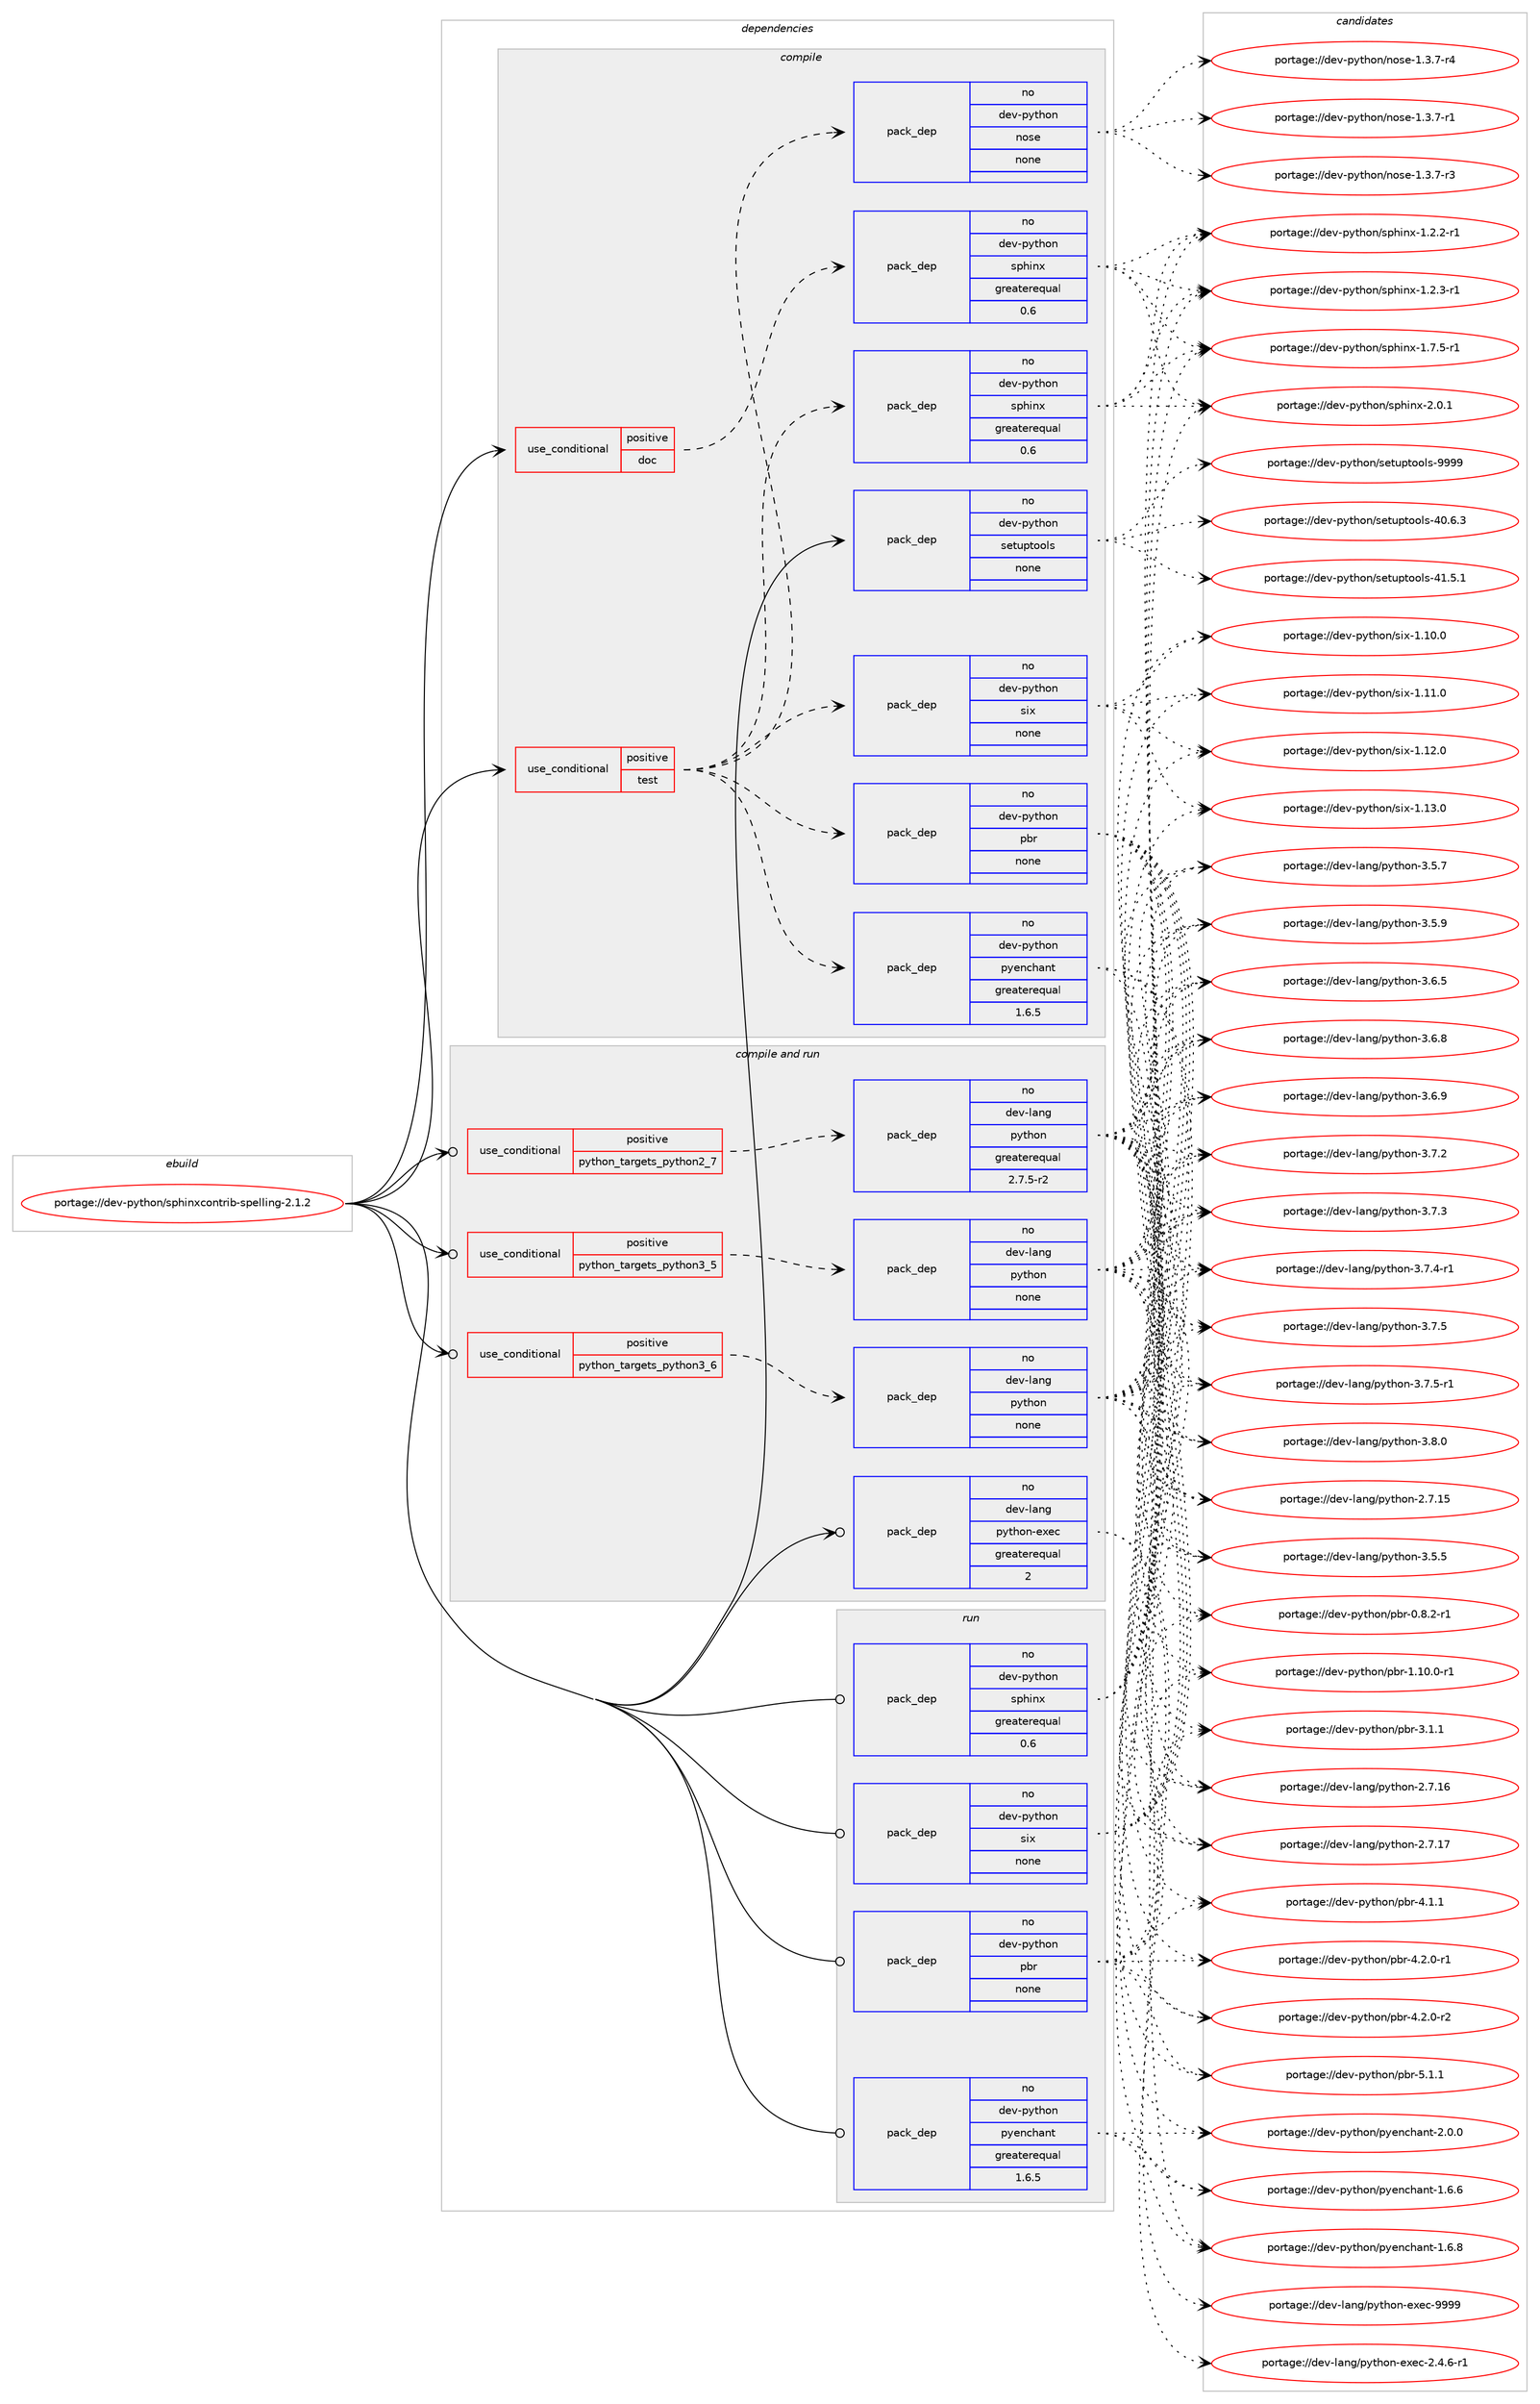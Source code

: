 digraph prolog {

# *************
# Graph options
# *************

newrank=true;
concentrate=true;
compound=true;
graph [rankdir=LR,fontname=Helvetica,fontsize=10,ranksep=1.5];#, ranksep=2.5, nodesep=0.2];
edge  [arrowhead=vee];
node  [fontname=Helvetica,fontsize=10];

# **********
# The ebuild
# **********

subgraph cluster_leftcol {
color=gray;
rank=same;
label=<<i>ebuild</i>>;
id [label="portage://dev-python/sphinxcontrib-spelling-2.1.2", color=red, width=4, href="../dev-python/sphinxcontrib-spelling-2.1.2.svg"];
}

# ****************
# The dependencies
# ****************

subgraph cluster_midcol {
color=gray;
label=<<i>dependencies</i>>;
subgraph cluster_compile {
fillcolor="#eeeeee";
style=filled;
label=<<i>compile</i>>;
subgraph cond39103 {
dependency173554 [label=<<TABLE BORDER="0" CELLBORDER="1" CELLSPACING="0" CELLPADDING="4"><TR><TD ROWSPAN="3" CELLPADDING="10">use_conditional</TD></TR><TR><TD>positive</TD></TR><TR><TD>doc</TD></TR></TABLE>>, shape=none, color=red];
subgraph pack131050 {
dependency173555 [label=<<TABLE BORDER="0" CELLBORDER="1" CELLSPACING="0" CELLPADDING="4" WIDTH="220"><TR><TD ROWSPAN="6" CELLPADDING="30">pack_dep</TD></TR><TR><TD WIDTH="110">no</TD></TR><TR><TD>dev-python</TD></TR><TR><TD>sphinx</TD></TR><TR><TD>greaterequal</TD></TR><TR><TD>0.6</TD></TR></TABLE>>, shape=none, color=blue];
}
dependency173554:e -> dependency173555:w [weight=20,style="dashed",arrowhead="vee"];
}
id:e -> dependency173554:w [weight=20,style="solid",arrowhead="vee"];
subgraph cond39104 {
dependency173556 [label=<<TABLE BORDER="0" CELLBORDER="1" CELLSPACING="0" CELLPADDING="4"><TR><TD ROWSPAN="3" CELLPADDING="10">use_conditional</TD></TR><TR><TD>positive</TD></TR><TR><TD>test</TD></TR></TABLE>>, shape=none, color=red];
subgraph pack131051 {
dependency173557 [label=<<TABLE BORDER="0" CELLBORDER="1" CELLSPACING="0" CELLPADDING="4" WIDTH="220"><TR><TD ROWSPAN="6" CELLPADDING="30">pack_dep</TD></TR><TR><TD WIDTH="110">no</TD></TR><TR><TD>dev-python</TD></TR><TR><TD>pbr</TD></TR><TR><TD>none</TD></TR><TR><TD></TD></TR></TABLE>>, shape=none, color=blue];
}
dependency173556:e -> dependency173557:w [weight=20,style="dashed",arrowhead="vee"];
subgraph pack131052 {
dependency173558 [label=<<TABLE BORDER="0" CELLBORDER="1" CELLSPACING="0" CELLPADDING="4" WIDTH="220"><TR><TD ROWSPAN="6" CELLPADDING="30">pack_dep</TD></TR><TR><TD WIDTH="110">no</TD></TR><TR><TD>dev-python</TD></TR><TR><TD>pyenchant</TD></TR><TR><TD>greaterequal</TD></TR><TR><TD>1.6.5</TD></TR></TABLE>>, shape=none, color=blue];
}
dependency173556:e -> dependency173558:w [weight=20,style="dashed",arrowhead="vee"];
subgraph pack131053 {
dependency173559 [label=<<TABLE BORDER="0" CELLBORDER="1" CELLSPACING="0" CELLPADDING="4" WIDTH="220"><TR><TD ROWSPAN="6" CELLPADDING="30">pack_dep</TD></TR><TR><TD WIDTH="110">no</TD></TR><TR><TD>dev-python</TD></TR><TR><TD>six</TD></TR><TR><TD>none</TD></TR><TR><TD></TD></TR></TABLE>>, shape=none, color=blue];
}
dependency173556:e -> dependency173559:w [weight=20,style="dashed",arrowhead="vee"];
subgraph pack131054 {
dependency173560 [label=<<TABLE BORDER="0" CELLBORDER="1" CELLSPACING="0" CELLPADDING="4" WIDTH="220"><TR><TD ROWSPAN="6" CELLPADDING="30">pack_dep</TD></TR><TR><TD WIDTH="110">no</TD></TR><TR><TD>dev-python</TD></TR><TR><TD>sphinx</TD></TR><TR><TD>greaterequal</TD></TR><TR><TD>0.6</TD></TR></TABLE>>, shape=none, color=blue];
}
dependency173556:e -> dependency173560:w [weight=20,style="dashed",arrowhead="vee"];
subgraph pack131055 {
dependency173561 [label=<<TABLE BORDER="0" CELLBORDER="1" CELLSPACING="0" CELLPADDING="4" WIDTH="220"><TR><TD ROWSPAN="6" CELLPADDING="30">pack_dep</TD></TR><TR><TD WIDTH="110">no</TD></TR><TR><TD>dev-python</TD></TR><TR><TD>nose</TD></TR><TR><TD>none</TD></TR><TR><TD></TD></TR></TABLE>>, shape=none, color=blue];
}
dependency173556:e -> dependency173561:w [weight=20,style="dashed",arrowhead="vee"];
}
id:e -> dependency173556:w [weight=20,style="solid",arrowhead="vee"];
subgraph pack131056 {
dependency173562 [label=<<TABLE BORDER="0" CELLBORDER="1" CELLSPACING="0" CELLPADDING="4" WIDTH="220"><TR><TD ROWSPAN="6" CELLPADDING="30">pack_dep</TD></TR><TR><TD WIDTH="110">no</TD></TR><TR><TD>dev-python</TD></TR><TR><TD>setuptools</TD></TR><TR><TD>none</TD></TR><TR><TD></TD></TR></TABLE>>, shape=none, color=blue];
}
id:e -> dependency173562:w [weight=20,style="solid",arrowhead="vee"];
}
subgraph cluster_compileandrun {
fillcolor="#eeeeee";
style=filled;
label=<<i>compile and run</i>>;
subgraph cond39105 {
dependency173563 [label=<<TABLE BORDER="0" CELLBORDER="1" CELLSPACING="0" CELLPADDING="4"><TR><TD ROWSPAN="3" CELLPADDING="10">use_conditional</TD></TR><TR><TD>positive</TD></TR><TR><TD>python_targets_python2_7</TD></TR></TABLE>>, shape=none, color=red];
subgraph pack131057 {
dependency173564 [label=<<TABLE BORDER="0" CELLBORDER="1" CELLSPACING="0" CELLPADDING="4" WIDTH="220"><TR><TD ROWSPAN="6" CELLPADDING="30">pack_dep</TD></TR><TR><TD WIDTH="110">no</TD></TR><TR><TD>dev-lang</TD></TR><TR><TD>python</TD></TR><TR><TD>greaterequal</TD></TR><TR><TD>2.7.5-r2</TD></TR></TABLE>>, shape=none, color=blue];
}
dependency173563:e -> dependency173564:w [weight=20,style="dashed",arrowhead="vee"];
}
id:e -> dependency173563:w [weight=20,style="solid",arrowhead="odotvee"];
subgraph cond39106 {
dependency173565 [label=<<TABLE BORDER="0" CELLBORDER="1" CELLSPACING="0" CELLPADDING="4"><TR><TD ROWSPAN="3" CELLPADDING="10">use_conditional</TD></TR><TR><TD>positive</TD></TR><TR><TD>python_targets_python3_5</TD></TR></TABLE>>, shape=none, color=red];
subgraph pack131058 {
dependency173566 [label=<<TABLE BORDER="0" CELLBORDER="1" CELLSPACING="0" CELLPADDING="4" WIDTH="220"><TR><TD ROWSPAN="6" CELLPADDING="30">pack_dep</TD></TR><TR><TD WIDTH="110">no</TD></TR><TR><TD>dev-lang</TD></TR><TR><TD>python</TD></TR><TR><TD>none</TD></TR><TR><TD></TD></TR></TABLE>>, shape=none, color=blue];
}
dependency173565:e -> dependency173566:w [weight=20,style="dashed",arrowhead="vee"];
}
id:e -> dependency173565:w [weight=20,style="solid",arrowhead="odotvee"];
subgraph cond39107 {
dependency173567 [label=<<TABLE BORDER="0" CELLBORDER="1" CELLSPACING="0" CELLPADDING="4"><TR><TD ROWSPAN="3" CELLPADDING="10">use_conditional</TD></TR><TR><TD>positive</TD></TR><TR><TD>python_targets_python3_6</TD></TR></TABLE>>, shape=none, color=red];
subgraph pack131059 {
dependency173568 [label=<<TABLE BORDER="0" CELLBORDER="1" CELLSPACING="0" CELLPADDING="4" WIDTH="220"><TR><TD ROWSPAN="6" CELLPADDING="30">pack_dep</TD></TR><TR><TD WIDTH="110">no</TD></TR><TR><TD>dev-lang</TD></TR><TR><TD>python</TD></TR><TR><TD>none</TD></TR><TR><TD></TD></TR></TABLE>>, shape=none, color=blue];
}
dependency173567:e -> dependency173568:w [weight=20,style="dashed",arrowhead="vee"];
}
id:e -> dependency173567:w [weight=20,style="solid",arrowhead="odotvee"];
subgraph pack131060 {
dependency173569 [label=<<TABLE BORDER="0" CELLBORDER="1" CELLSPACING="0" CELLPADDING="4" WIDTH="220"><TR><TD ROWSPAN="6" CELLPADDING="30">pack_dep</TD></TR><TR><TD WIDTH="110">no</TD></TR><TR><TD>dev-lang</TD></TR><TR><TD>python-exec</TD></TR><TR><TD>greaterequal</TD></TR><TR><TD>2</TD></TR></TABLE>>, shape=none, color=blue];
}
id:e -> dependency173569:w [weight=20,style="solid",arrowhead="odotvee"];
}
subgraph cluster_run {
fillcolor="#eeeeee";
style=filled;
label=<<i>run</i>>;
subgraph pack131061 {
dependency173570 [label=<<TABLE BORDER="0" CELLBORDER="1" CELLSPACING="0" CELLPADDING="4" WIDTH="220"><TR><TD ROWSPAN="6" CELLPADDING="30">pack_dep</TD></TR><TR><TD WIDTH="110">no</TD></TR><TR><TD>dev-python</TD></TR><TR><TD>pbr</TD></TR><TR><TD>none</TD></TR><TR><TD></TD></TR></TABLE>>, shape=none, color=blue];
}
id:e -> dependency173570:w [weight=20,style="solid",arrowhead="odot"];
subgraph pack131062 {
dependency173571 [label=<<TABLE BORDER="0" CELLBORDER="1" CELLSPACING="0" CELLPADDING="4" WIDTH="220"><TR><TD ROWSPAN="6" CELLPADDING="30">pack_dep</TD></TR><TR><TD WIDTH="110">no</TD></TR><TR><TD>dev-python</TD></TR><TR><TD>pyenchant</TD></TR><TR><TD>greaterequal</TD></TR><TR><TD>1.6.5</TD></TR></TABLE>>, shape=none, color=blue];
}
id:e -> dependency173571:w [weight=20,style="solid",arrowhead="odot"];
subgraph pack131063 {
dependency173572 [label=<<TABLE BORDER="0" CELLBORDER="1" CELLSPACING="0" CELLPADDING="4" WIDTH="220"><TR><TD ROWSPAN="6" CELLPADDING="30">pack_dep</TD></TR><TR><TD WIDTH="110">no</TD></TR><TR><TD>dev-python</TD></TR><TR><TD>six</TD></TR><TR><TD>none</TD></TR><TR><TD></TD></TR></TABLE>>, shape=none, color=blue];
}
id:e -> dependency173572:w [weight=20,style="solid",arrowhead="odot"];
subgraph pack131064 {
dependency173573 [label=<<TABLE BORDER="0" CELLBORDER="1" CELLSPACING="0" CELLPADDING="4" WIDTH="220"><TR><TD ROWSPAN="6" CELLPADDING="30">pack_dep</TD></TR><TR><TD WIDTH="110">no</TD></TR><TR><TD>dev-python</TD></TR><TR><TD>sphinx</TD></TR><TR><TD>greaterequal</TD></TR><TR><TD>0.6</TD></TR></TABLE>>, shape=none, color=blue];
}
id:e -> dependency173573:w [weight=20,style="solid",arrowhead="odot"];
}
}

# **************
# The candidates
# **************

subgraph cluster_choices {
rank=same;
color=gray;
label=<<i>candidates</i>>;

subgraph choice131050 {
color=black;
nodesep=1;
choiceportage10010111845112121116104111110471151121041051101204549465046504511449 [label="portage://dev-python/sphinx-1.2.2-r1", color=red, width=4,href="../dev-python/sphinx-1.2.2-r1.svg"];
choiceportage10010111845112121116104111110471151121041051101204549465046514511449 [label="portage://dev-python/sphinx-1.2.3-r1", color=red, width=4,href="../dev-python/sphinx-1.2.3-r1.svg"];
choiceportage10010111845112121116104111110471151121041051101204549465546534511449 [label="portage://dev-python/sphinx-1.7.5-r1", color=red, width=4,href="../dev-python/sphinx-1.7.5-r1.svg"];
choiceportage1001011184511212111610411111047115112104105110120455046484649 [label="portage://dev-python/sphinx-2.0.1", color=red, width=4,href="../dev-python/sphinx-2.0.1.svg"];
dependency173555:e -> choiceportage10010111845112121116104111110471151121041051101204549465046504511449:w [style=dotted,weight="100"];
dependency173555:e -> choiceportage10010111845112121116104111110471151121041051101204549465046514511449:w [style=dotted,weight="100"];
dependency173555:e -> choiceportage10010111845112121116104111110471151121041051101204549465546534511449:w [style=dotted,weight="100"];
dependency173555:e -> choiceportage1001011184511212111610411111047115112104105110120455046484649:w [style=dotted,weight="100"];
}
subgraph choice131051 {
color=black;
nodesep=1;
choiceportage1001011184511212111610411111047112981144548465646504511449 [label="portage://dev-python/pbr-0.8.2-r1", color=red, width=4,href="../dev-python/pbr-0.8.2-r1.svg"];
choiceportage100101118451121211161041111104711298114454946494846484511449 [label="portage://dev-python/pbr-1.10.0-r1", color=red, width=4,href="../dev-python/pbr-1.10.0-r1.svg"];
choiceportage100101118451121211161041111104711298114455146494649 [label="portage://dev-python/pbr-3.1.1", color=red, width=4,href="../dev-python/pbr-3.1.1.svg"];
choiceportage100101118451121211161041111104711298114455246494649 [label="portage://dev-python/pbr-4.1.1", color=red, width=4,href="../dev-python/pbr-4.1.1.svg"];
choiceportage1001011184511212111610411111047112981144552465046484511449 [label="portage://dev-python/pbr-4.2.0-r1", color=red, width=4,href="../dev-python/pbr-4.2.0-r1.svg"];
choiceportage1001011184511212111610411111047112981144552465046484511450 [label="portage://dev-python/pbr-4.2.0-r2", color=red, width=4,href="../dev-python/pbr-4.2.0-r2.svg"];
choiceportage100101118451121211161041111104711298114455346494649 [label="portage://dev-python/pbr-5.1.1", color=red, width=4,href="../dev-python/pbr-5.1.1.svg"];
dependency173557:e -> choiceportage1001011184511212111610411111047112981144548465646504511449:w [style=dotted,weight="100"];
dependency173557:e -> choiceportage100101118451121211161041111104711298114454946494846484511449:w [style=dotted,weight="100"];
dependency173557:e -> choiceportage100101118451121211161041111104711298114455146494649:w [style=dotted,weight="100"];
dependency173557:e -> choiceportage100101118451121211161041111104711298114455246494649:w [style=dotted,weight="100"];
dependency173557:e -> choiceportage1001011184511212111610411111047112981144552465046484511449:w [style=dotted,weight="100"];
dependency173557:e -> choiceportage1001011184511212111610411111047112981144552465046484511450:w [style=dotted,weight="100"];
dependency173557:e -> choiceportage100101118451121211161041111104711298114455346494649:w [style=dotted,weight="100"];
}
subgraph choice131052 {
color=black;
nodesep=1;
choiceportage10010111845112121116104111110471121211011109910497110116454946544654 [label="portage://dev-python/pyenchant-1.6.6", color=red, width=4,href="../dev-python/pyenchant-1.6.6.svg"];
choiceportage10010111845112121116104111110471121211011109910497110116454946544656 [label="portage://dev-python/pyenchant-1.6.8", color=red, width=4,href="../dev-python/pyenchant-1.6.8.svg"];
choiceportage10010111845112121116104111110471121211011109910497110116455046484648 [label="portage://dev-python/pyenchant-2.0.0", color=red, width=4,href="../dev-python/pyenchant-2.0.0.svg"];
dependency173558:e -> choiceportage10010111845112121116104111110471121211011109910497110116454946544654:w [style=dotted,weight="100"];
dependency173558:e -> choiceportage10010111845112121116104111110471121211011109910497110116454946544656:w [style=dotted,weight="100"];
dependency173558:e -> choiceportage10010111845112121116104111110471121211011109910497110116455046484648:w [style=dotted,weight="100"];
}
subgraph choice131053 {
color=black;
nodesep=1;
choiceportage100101118451121211161041111104711510512045494649484648 [label="portage://dev-python/six-1.10.0", color=red, width=4,href="../dev-python/six-1.10.0.svg"];
choiceportage100101118451121211161041111104711510512045494649494648 [label="portage://dev-python/six-1.11.0", color=red, width=4,href="../dev-python/six-1.11.0.svg"];
choiceportage100101118451121211161041111104711510512045494649504648 [label="portage://dev-python/six-1.12.0", color=red, width=4,href="../dev-python/six-1.12.0.svg"];
choiceportage100101118451121211161041111104711510512045494649514648 [label="portage://dev-python/six-1.13.0", color=red, width=4,href="../dev-python/six-1.13.0.svg"];
dependency173559:e -> choiceportage100101118451121211161041111104711510512045494649484648:w [style=dotted,weight="100"];
dependency173559:e -> choiceportage100101118451121211161041111104711510512045494649494648:w [style=dotted,weight="100"];
dependency173559:e -> choiceportage100101118451121211161041111104711510512045494649504648:w [style=dotted,weight="100"];
dependency173559:e -> choiceportage100101118451121211161041111104711510512045494649514648:w [style=dotted,weight="100"];
}
subgraph choice131054 {
color=black;
nodesep=1;
choiceportage10010111845112121116104111110471151121041051101204549465046504511449 [label="portage://dev-python/sphinx-1.2.2-r1", color=red, width=4,href="../dev-python/sphinx-1.2.2-r1.svg"];
choiceportage10010111845112121116104111110471151121041051101204549465046514511449 [label="portage://dev-python/sphinx-1.2.3-r1", color=red, width=4,href="../dev-python/sphinx-1.2.3-r1.svg"];
choiceportage10010111845112121116104111110471151121041051101204549465546534511449 [label="portage://dev-python/sphinx-1.7.5-r1", color=red, width=4,href="../dev-python/sphinx-1.7.5-r1.svg"];
choiceportage1001011184511212111610411111047115112104105110120455046484649 [label="portage://dev-python/sphinx-2.0.1", color=red, width=4,href="../dev-python/sphinx-2.0.1.svg"];
dependency173560:e -> choiceportage10010111845112121116104111110471151121041051101204549465046504511449:w [style=dotted,weight="100"];
dependency173560:e -> choiceportage10010111845112121116104111110471151121041051101204549465046514511449:w [style=dotted,weight="100"];
dependency173560:e -> choiceportage10010111845112121116104111110471151121041051101204549465546534511449:w [style=dotted,weight="100"];
dependency173560:e -> choiceportage1001011184511212111610411111047115112104105110120455046484649:w [style=dotted,weight="100"];
}
subgraph choice131055 {
color=black;
nodesep=1;
choiceportage10010111845112121116104111110471101111151014549465146554511449 [label="portage://dev-python/nose-1.3.7-r1", color=red, width=4,href="../dev-python/nose-1.3.7-r1.svg"];
choiceportage10010111845112121116104111110471101111151014549465146554511451 [label="portage://dev-python/nose-1.3.7-r3", color=red, width=4,href="../dev-python/nose-1.3.7-r3.svg"];
choiceportage10010111845112121116104111110471101111151014549465146554511452 [label="portage://dev-python/nose-1.3.7-r4", color=red, width=4,href="../dev-python/nose-1.3.7-r4.svg"];
dependency173561:e -> choiceportage10010111845112121116104111110471101111151014549465146554511449:w [style=dotted,weight="100"];
dependency173561:e -> choiceportage10010111845112121116104111110471101111151014549465146554511451:w [style=dotted,weight="100"];
dependency173561:e -> choiceportage10010111845112121116104111110471101111151014549465146554511452:w [style=dotted,weight="100"];
}
subgraph choice131056 {
color=black;
nodesep=1;
choiceportage100101118451121211161041111104711510111611711211611111110811545524846544651 [label="portage://dev-python/setuptools-40.6.3", color=red, width=4,href="../dev-python/setuptools-40.6.3.svg"];
choiceportage100101118451121211161041111104711510111611711211611111110811545524946534649 [label="portage://dev-python/setuptools-41.5.1", color=red, width=4,href="../dev-python/setuptools-41.5.1.svg"];
choiceportage10010111845112121116104111110471151011161171121161111111081154557575757 [label="portage://dev-python/setuptools-9999", color=red, width=4,href="../dev-python/setuptools-9999.svg"];
dependency173562:e -> choiceportage100101118451121211161041111104711510111611711211611111110811545524846544651:w [style=dotted,weight="100"];
dependency173562:e -> choiceportage100101118451121211161041111104711510111611711211611111110811545524946534649:w [style=dotted,weight="100"];
dependency173562:e -> choiceportage10010111845112121116104111110471151011161171121161111111081154557575757:w [style=dotted,weight="100"];
}
subgraph choice131057 {
color=black;
nodesep=1;
choiceportage10010111845108971101034711212111610411111045504655464953 [label="portage://dev-lang/python-2.7.15", color=red, width=4,href="../dev-lang/python-2.7.15.svg"];
choiceportage10010111845108971101034711212111610411111045504655464954 [label="portage://dev-lang/python-2.7.16", color=red, width=4,href="../dev-lang/python-2.7.16.svg"];
choiceportage10010111845108971101034711212111610411111045504655464955 [label="portage://dev-lang/python-2.7.17", color=red, width=4,href="../dev-lang/python-2.7.17.svg"];
choiceportage100101118451089711010347112121116104111110455146534653 [label="portage://dev-lang/python-3.5.5", color=red, width=4,href="../dev-lang/python-3.5.5.svg"];
choiceportage100101118451089711010347112121116104111110455146534655 [label="portage://dev-lang/python-3.5.7", color=red, width=4,href="../dev-lang/python-3.5.7.svg"];
choiceportage100101118451089711010347112121116104111110455146534657 [label="portage://dev-lang/python-3.5.9", color=red, width=4,href="../dev-lang/python-3.5.9.svg"];
choiceportage100101118451089711010347112121116104111110455146544653 [label="portage://dev-lang/python-3.6.5", color=red, width=4,href="../dev-lang/python-3.6.5.svg"];
choiceportage100101118451089711010347112121116104111110455146544656 [label="portage://dev-lang/python-3.6.8", color=red, width=4,href="../dev-lang/python-3.6.8.svg"];
choiceportage100101118451089711010347112121116104111110455146544657 [label="portage://dev-lang/python-3.6.9", color=red, width=4,href="../dev-lang/python-3.6.9.svg"];
choiceportage100101118451089711010347112121116104111110455146554650 [label="portage://dev-lang/python-3.7.2", color=red, width=4,href="../dev-lang/python-3.7.2.svg"];
choiceportage100101118451089711010347112121116104111110455146554651 [label="portage://dev-lang/python-3.7.3", color=red, width=4,href="../dev-lang/python-3.7.3.svg"];
choiceportage1001011184510897110103471121211161041111104551465546524511449 [label="portage://dev-lang/python-3.7.4-r1", color=red, width=4,href="../dev-lang/python-3.7.4-r1.svg"];
choiceportage100101118451089711010347112121116104111110455146554653 [label="portage://dev-lang/python-3.7.5", color=red, width=4,href="../dev-lang/python-3.7.5.svg"];
choiceportage1001011184510897110103471121211161041111104551465546534511449 [label="portage://dev-lang/python-3.7.5-r1", color=red, width=4,href="../dev-lang/python-3.7.5-r1.svg"];
choiceportage100101118451089711010347112121116104111110455146564648 [label="portage://dev-lang/python-3.8.0", color=red, width=4,href="../dev-lang/python-3.8.0.svg"];
dependency173564:e -> choiceportage10010111845108971101034711212111610411111045504655464953:w [style=dotted,weight="100"];
dependency173564:e -> choiceportage10010111845108971101034711212111610411111045504655464954:w [style=dotted,weight="100"];
dependency173564:e -> choiceportage10010111845108971101034711212111610411111045504655464955:w [style=dotted,weight="100"];
dependency173564:e -> choiceportage100101118451089711010347112121116104111110455146534653:w [style=dotted,weight="100"];
dependency173564:e -> choiceportage100101118451089711010347112121116104111110455146534655:w [style=dotted,weight="100"];
dependency173564:e -> choiceportage100101118451089711010347112121116104111110455146534657:w [style=dotted,weight="100"];
dependency173564:e -> choiceportage100101118451089711010347112121116104111110455146544653:w [style=dotted,weight="100"];
dependency173564:e -> choiceportage100101118451089711010347112121116104111110455146544656:w [style=dotted,weight="100"];
dependency173564:e -> choiceportage100101118451089711010347112121116104111110455146544657:w [style=dotted,weight="100"];
dependency173564:e -> choiceportage100101118451089711010347112121116104111110455146554650:w [style=dotted,weight="100"];
dependency173564:e -> choiceportage100101118451089711010347112121116104111110455146554651:w [style=dotted,weight="100"];
dependency173564:e -> choiceportage1001011184510897110103471121211161041111104551465546524511449:w [style=dotted,weight="100"];
dependency173564:e -> choiceportage100101118451089711010347112121116104111110455146554653:w [style=dotted,weight="100"];
dependency173564:e -> choiceportage1001011184510897110103471121211161041111104551465546534511449:w [style=dotted,weight="100"];
dependency173564:e -> choiceportage100101118451089711010347112121116104111110455146564648:w [style=dotted,weight="100"];
}
subgraph choice131058 {
color=black;
nodesep=1;
choiceportage10010111845108971101034711212111610411111045504655464953 [label="portage://dev-lang/python-2.7.15", color=red, width=4,href="../dev-lang/python-2.7.15.svg"];
choiceportage10010111845108971101034711212111610411111045504655464954 [label="portage://dev-lang/python-2.7.16", color=red, width=4,href="../dev-lang/python-2.7.16.svg"];
choiceportage10010111845108971101034711212111610411111045504655464955 [label="portage://dev-lang/python-2.7.17", color=red, width=4,href="../dev-lang/python-2.7.17.svg"];
choiceportage100101118451089711010347112121116104111110455146534653 [label="portage://dev-lang/python-3.5.5", color=red, width=4,href="../dev-lang/python-3.5.5.svg"];
choiceportage100101118451089711010347112121116104111110455146534655 [label="portage://dev-lang/python-3.5.7", color=red, width=4,href="../dev-lang/python-3.5.7.svg"];
choiceportage100101118451089711010347112121116104111110455146534657 [label="portage://dev-lang/python-3.5.9", color=red, width=4,href="../dev-lang/python-3.5.9.svg"];
choiceportage100101118451089711010347112121116104111110455146544653 [label="portage://dev-lang/python-3.6.5", color=red, width=4,href="../dev-lang/python-3.6.5.svg"];
choiceportage100101118451089711010347112121116104111110455146544656 [label="portage://dev-lang/python-3.6.8", color=red, width=4,href="../dev-lang/python-3.6.8.svg"];
choiceportage100101118451089711010347112121116104111110455146544657 [label="portage://dev-lang/python-3.6.9", color=red, width=4,href="../dev-lang/python-3.6.9.svg"];
choiceportage100101118451089711010347112121116104111110455146554650 [label="portage://dev-lang/python-3.7.2", color=red, width=4,href="../dev-lang/python-3.7.2.svg"];
choiceportage100101118451089711010347112121116104111110455146554651 [label="portage://dev-lang/python-3.7.3", color=red, width=4,href="../dev-lang/python-3.7.3.svg"];
choiceportage1001011184510897110103471121211161041111104551465546524511449 [label="portage://dev-lang/python-3.7.4-r1", color=red, width=4,href="../dev-lang/python-3.7.4-r1.svg"];
choiceportage100101118451089711010347112121116104111110455146554653 [label="portage://dev-lang/python-3.7.5", color=red, width=4,href="../dev-lang/python-3.7.5.svg"];
choiceportage1001011184510897110103471121211161041111104551465546534511449 [label="portage://dev-lang/python-3.7.5-r1", color=red, width=4,href="../dev-lang/python-3.7.5-r1.svg"];
choiceportage100101118451089711010347112121116104111110455146564648 [label="portage://dev-lang/python-3.8.0", color=red, width=4,href="../dev-lang/python-3.8.0.svg"];
dependency173566:e -> choiceportage10010111845108971101034711212111610411111045504655464953:w [style=dotted,weight="100"];
dependency173566:e -> choiceportage10010111845108971101034711212111610411111045504655464954:w [style=dotted,weight="100"];
dependency173566:e -> choiceportage10010111845108971101034711212111610411111045504655464955:w [style=dotted,weight="100"];
dependency173566:e -> choiceportage100101118451089711010347112121116104111110455146534653:w [style=dotted,weight="100"];
dependency173566:e -> choiceportage100101118451089711010347112121116104111110455146534655:w [style=dotted,weight="100"];
dependency173566:e -> choiceportage100101118451089711010347112121116104111110455146534657:w [style=dotted,weight="100"];
dependency173566:e -> choiceportage100101118451089711010347112121116104111110455146544653:w [style=dotted,weight="100"];
dependency173566:e -> choiceportage100101118451089711010347112121116104111110455146544656:w [style=dotted,weight="100"];
dependency173566:e -> choiceportage100101118451089711010347112121116104111110455146544657:w [style=dotted,weight="100"];
dependency173566:e -> choiceportage100101118451089711010347112121116104111110455146554650:w [style=dotted,weight="100"];
dependency173566:e -> choiceportage100101118451089711010347112121116104111110455146554651:w [style=dotted,weight="100"];
dependency173566:e -> choiceportage1001011184510897110103471121211161041111104551465546524511449:w [style=dotted,weight="100"];
dependency173566:e -> choiceportage100101118451089711010347112121116104111110455146554653:w [style=dotted,weight="100"];
dependency173566:e -> choiceportage1001011184510897110103471121211161041111104551465546534511449:w [style=dotted,weight="100"];
dependency173566:e -> choiceportage100101118451089711010347112121116104111110455146564648:w [style=dotted,weight="100"];
}
subgraph choice131059 {
color=black;
nodesep=1;
choiceportage10010111845108971101034711212111610411111045504655464953 [label="portage://dev-lang/python-2.7.15", color=red, width=4,href="../dev-lang/python-2.7.15.svg"];
choiceportage10010111845108971101034711212111610411111045504655464954 [label="portage://dev-lang/python-2.7.16", color=red, width=4,href="../dev-lang/python-2.7.16.svg"];
choiceportage10010111845108971101034711212111610411111045504655464955 [label="portage://dev-lang/python-2.7.17", color=red, width=4,href="../dev-lang/python-2.7.17.svg"];
choiceportage100101118451089711010347112121116104111110455146534653 [label="portage://dev-lang/python-3.5.5", color=red, width=4,href="../dev-lang/python-3.5.5.svg"];
choiceportage100101118451089711010347112121116104111110455146534655 [label="portage://dev-lang/python-3.5.7", color=red, width=4,href="../dev-lang/python-3.5.7.svg"];
choiceportage100101118451089711010347112121116104111110455146534657 [label="portage://dev-lang/python-3.5.9", color=red, width=4,href="../dev-lang/python-3.5.9.svg"];
choiceportage100101118451089711010347112121116104111110455146544653 [label="portage://dev-lang/python-3.6.5", color=red, width=4,href="../dev-lang/python-3.6.5.svg"];
choiceportage100101118451089711010347112121116104111110455146544656 [label="portage://dev-lang/python-3.6.8", color=red, width=4,href="../dev-lang/python-3.6.8.svg"];
choiceportage100101118451089711010347112121116104111110455146544657 [label="portage://dev-lang/python-3.6.9", color=red, width=4,href="../dev-lang/python-3.6.9.svg"];
choiceportage100101118451089711010347112121116104111110455146554650 [label="portage://dev-lang/python-3.7.2", color=red, width=4,href="../dev-lang/python-3.7.2.svg"];
choiceportage100101118451089711010347112121116104111110455146554651 [label="portage://dev-lang/python-3.7.3", color=red, width=4,href="../dev-lang/python-3.7.3.svg"];
choiceportage1001011184510897110103471121211161041111104551465546524511449 [label="portage://dev-lang/python-3.7.4-r1", color=red, width=4,href="../dev-lang/python-3.7.4-r1.svg"];
choiceportage100101118451089711010347112121116104111110455146554653 [label="portage://dev-lang/python-3.7.5", color=red, width=4,href="../dev-lang/python-3.7.5.svg"];
choiceportage1001011184510897110103471121211161041111104551465546534511449 [label="portage://dev-lang/python-3.7.5-r1", color=red, width=4,href="../dev-lang/python-3.7.5-r1.svg"];
choiceportage100101118451089711010347112121116104111110455146564648 [label="portage://dev-lang/python-3.8.0", color=red, width=4,href="../dev-lang/python-3.8.0.svg"];
dependency173568:e -> choiceportage10010111845108971101034711212111610411111045504655464953:w [style=dotted,weight="100"];
dependency173568:e -> choiceportage10010111845108971101034711212111610411111045504655464954:w [style=dotted,weight="100"];
dependency173568:e -> choiceportage10010111845108971101034711212111610411111045504655464955:w [style=dotted,weight="100"];
dependency173568:e -> choiceportage100101118451089711010347112121116104111110455146534653:w [style=dotted,weight="100"];
dependency173568:e -> choiceportage100101118451089711010347112121116104111110455146534655:w [style=dotted,weight="100"];
dependency173568:e -> choiceportage100101118451089711010347112121116104111110455146534657:w [style=dotted,weight="100"];
dependency173568:e -> choiceportage100101118451089711010347112121116104111110455146544653:w [style=dotted,weight="100"];
dependency173568:e -> choiceportage100101118451089711010347112121116104111110455146544656:w [style=dotted,weight="100"];
dependency173568:e -> choiceportage100101118451089711010347112121116104111110455146544657:w [style=dotted,weight="100"];
dependency173568:e -> choiceportage100101118451089711010347112121116104111110455146554650:w [style=dotted,weight="100"];
dependency173568:e -> choiceportage100101118451089711010347112121116104111110455146554651:w [style=dotted,weight="100"];
dependency173568:e -> choiceportage1001011184510897110103471121211161041111104551465546524511449:w [style=dotted,weight="100"];
dependency173568:e -> choiceportage100101118451089711010347112121116104111110455146554653:w [style=dotted,weight="100"];
dependency173568:e -> choiceportage1001011184510897110103471121211161041111104551465546534511449:w [style=dotted,weight="100"];
dependency173568:e -> choiceportage100101118451089711010347112121116104111110455146564648:w [style=dotted,weight="100"];
}
subgraph choice131060 {
color=black;
nodesep=1;
choiceportage10010111845108971101034711212111610411111045101120101994550465246544511449 [label="portage://dev-lang/python-exec-2.4.6-r1", color=red, width=4,href="../dev-lang/python-exec-2.4.6-r1.svg"];
choiceportage10010111845108971101034711212111610411111045101120101994557575757 [label="portage://dev-lang/python-exec-9999", color=red, width=4,href="../dev-lang/python-exec-9999.svg"];
dependency173569:e -> choiceportage10010111845108971101034711212111610411111045101120101994550465246544511449:w [style=dotted,weight="100"];
dependency173569:e -> choiceportage10010111845108971101034711212111610411111045101120101994557575757:w [style=dotted,weight="100"];
}
subgraph choice131061 {
color=black;
nodesep=1;
choiceportage1001011184511212111610411111047112981144548465646504511449 [label="portage://dev-python/pbr-0.8.2-r1", color=red, width=4,href="../dev-python/pbr-0.8.2-r1.svg"];
choiceportage100101118451121211161041111104711298114454946494846484511449 [label="portage://dev-python/pbr-1.10.0-r1", color=red, width=4,href="../dev-python/pbr-1.10.0-r1.svg"];
choiceportage100101118451121211161041111104711298114455146494649 [label="portage://dev-python/pbr-3.1.1", color=red, width=4,href="../dev-python/pbr-3.1.1.svg"];
choiceportage100101118451121211161041111104711298114455246494649 [label="portage://dev-python/pbr-4.1.1", color=red, width=4,href="../dev-python/pbr-4.1.1.svg"];
choiceportage1001011184511212111610411111047112981144552465046484511449 [label="portage://dev-python/pbr-4.2.0-r1", color=red, width=4,href="../dev-python/pbr-4.2.0-r1.svg"];
choiceportage1001011184511212111610411111047112981144552465046484511450 [label="portage://dev-python/pbr-4.2.0-r2", color=red, width=4,href="../dev-python/pbr-4.2.0-r2.svg"];
choiceportage100101118451121211161041111104711298114455346494649 [label="portage://dev-python/pbr-5.1.1", color=red, width=4,href="../dev-python/pbr-5.1.1.svg"];
dependency173570:e -> choiceportage1001011184511212111610411111047112981144548465646504511449:w [style=dotted,weight="100"];
dependency173570:e -> choiceportage100101118451121211161041111104711298114454946494846484511449:w [style=dotted,weight="100"];
dependency173570:e -> choiceportage100101118451121211161041111104711298114455146494649:w [style=dotted,weight="100"];
dependency173570:e -> choiceportage100101118451121211161041111104711298114455246494649:w [style=dotted,weight="100"];
dependency173570:e -> choiceportage1001011184511212111610411111047112981144552465046484511449:w [style=dotted,weight="100"];
dependency173570:e -> choiceportage1001011184511212111610411111047112981144552465046484511450:w [style=dotted,weight="100"];
dependency173570:e -> choiceportage100101118451121211161041111104711298114455346494649:w [style=dotted,weight="100"];
}
subgraph choice131062 {
color=black;
nodesep=1;
choiceportage10010111845112121116104111110471121211011109910497110116454946544654 [label="portage://dev-python/pyenchant-1.6.6", color=red, width=4,href="../dev-python/pyenchant-1.6.6.svg"];
choiceportage10010111845112121116104111110471121211011109910497110116454946544656 [label="portage://dev-python/pyenchant-1.6.8", color=red, width=4,href="../dev-python/pyenchant-1.6.8.svg"];
choiceportage10010111845112121116104111110471121211011109910497110116455046484648 [label="portage://dev-python/pyenchant-2.0.0", color=red, width=4,href="../dev-python/pyenchant-2.0.0.svg"];
dependency173571:e -> choiceportage10010111845112121116104111110471121211011109910497110116454946544654:w [style=dotted,weight="100"];
dependency173571:e -> choiceportage10010111845112121116104111110471121211011109910497110116454946544656:w [style=dotted,weight="100"];
dependency173571:e -> choiceportage10010111845112121116104111110471121211011109910497110116455046484648:w [style=dotted,weight="100"];
}
subgraph choice131063 {
color=black;
nodesep=1;
choiceportage100101118451121211161041111104711510512045494649484648 [label="portage://dev-python/six-1.10.0", color=red, width=4,href="../dev-python/six-1.10.0.svg"];
choiceportage100101118451121211161041111104711510512045494649494648 [label="portage://dev-python/six-1.11.0", color=red, width=4,href="../dev-python/six-1.11.0.svg"];
choiceportage100101118451121211161041111104711510512045494649504648 [label="portage://dev-python/six-1.12.0", color=red, width=4,href="../dev-python/six-1.12.0.svg"];
choiceportage100101118451121211161041111104711510512045494649514648 [label="portage://dev-python/six-1.13.0", color=red, width=4,href="../dev-python/six-1.13.0.svg"];
dependency173572:e -> choiceportage100101118451121211161041111104711510512045494649484648:w [style=dotted,weight="100"];
dependency173572:e -> choiceportage100101118451121211161041111104711510512045494649494648:w [style=dotted,weight="100"];
dependency173572:e -> choiceportage100101118451121211161041111104711510512045494649504648:w [style=dotted,weight="100"];
dependency173572:e -> choiceportage100101118451121211161041111104711510512045494649514648:w [style=dotted,weight="100"];
}
subgraph choice131064 {
color=black;
nodesep=1;
choiceportage10010111845112121116104111110471151121041051101204549465046504511449 [label="portage://dev-python/sphinx-1.2.2-r1", color=red, width=4,href="../dev-python/sphinx-1.2.2-r1.svg"];
choiceportage10010111845112121116104111110471151121041051101204549465046514511449 [label="portage://dev-python/sphinx-1.2.3-r1", color=red, width=4,href="../dev-python/sphinx-1.2.3-r1.svg"];
choiceportage10010111845112121116104111110471151121041051101204549465546534511449 [label="portage://dev-python/sphinx-1.7.5-r1", color=red, width=4,href="../dev-python/sphinx-1.7.5-r1.svg"];
choiceportage1001011184511212111610411111047115112104105110120455046484649 [label="portage://dev-python/sphinx-2.0.1", color=red, width=4,href="../dev-python/sphinx-2.0.1.svg"];
dependency173573:e -> choiceportage10010111845112121116104111110471151121041051101204549465046504511449:w [style=dotted,weight="100"];
dependency173573:e -> choiceportage10010111845112121116104111110471151121041051101204549465046514511449:w [style=dotted,weight="100"];
dependency173573:e -> choiceportage10010111845112121116104111110471151121041051101204549465546534511449:w [style=dotted,weight="100"];
dependency173573:e -> choiceportage1001011184511212111610411111047115112104105110120455046484649:w [style=dotted,weight="100"];
}
}

}
